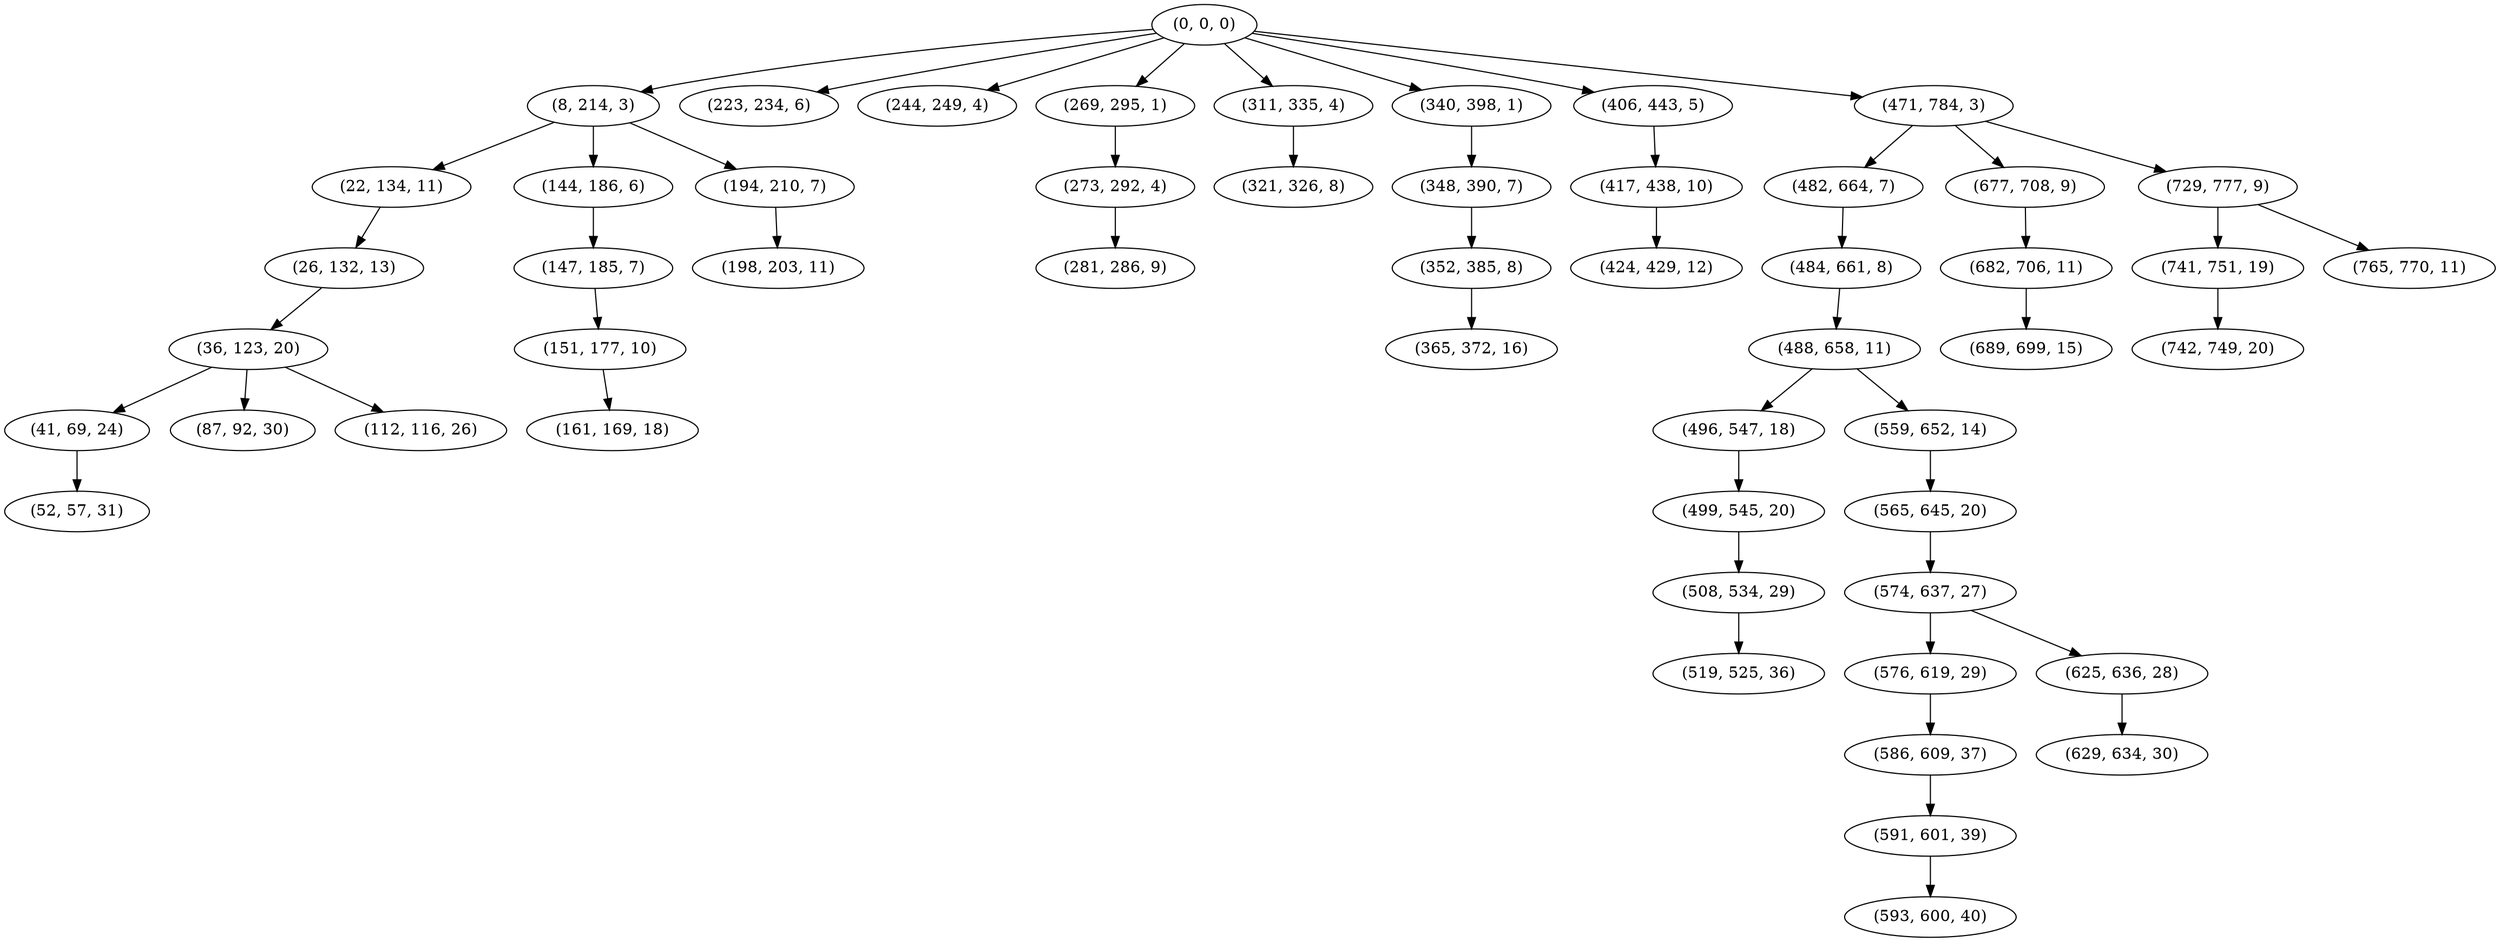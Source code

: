 digraph tree {
    "(0, 0, 0)";
    "(8, 214, 3)";
    "(22, 134, 11)";
    "(26, 132, 13)";
    "(36, 123, 20)";
    "(41, 69, 24)";
    "(52, 57, 31)";
    "(87, 92, 30)";
    "(112, 116, 26)";
    "(144, 186, 6)";
    "(147, 185, 7)";
    "(151, 177, 10)";
    "(161, 169, 18)";
    "(194, 210, 7)";
    "(198, 203, 11)";
    "(223, 234, 6)";
    "(244, 249, 4)";
    "(269, 295, 1)";
    "(273, 292, 4)";
    "(281, 286, 9)";
    "(311, 335, 4)";
    "(321, 326, 8)";
    "(340, 398, 1)";
    "(348, 390, 7)";
    "(352, 385, 8)";
    "(365, 372, 16)";
    "(406, 443, 5)";
    "(417, 438, 10)";
    "(424, 429, 12)";
    "(471, 784, 3)";
    "(482, 664, 7)";
    "(484, 661, 8)";
    "(488, 658, 11)";
    "(496, 547, 18)";
    "(499, 545, 20)";
    "(508, 534, 29)";
    "(519, 525, 36)";
    "(559, 652, 14)";
    "(565, 645, 20)";
    "(574, 637, 27)";
    "(576, 619, 29)";
    "(586, 609, 37)";
    "(591, 601, 39)";
    "(593, 600, 40)";
    "(625, 636, 28)";
    "(629, 634, 30)";
    "(677, 708, 9)";
    "(682, 706, 11)";
    "(689, 699, 15)";
    "(729, 777, 9)";
    "(741, 751, 19)";
    "(742, 749, 20)";
    "(765, 770, 11)";
    "(0, 0, 0)" -> "(8, 214, 3)";
    "(0, 0, 0)" -> "(223, 234, 6)";
    "(0, 0, 0)" -> "(244, 249, 4)";
    "(0, 0, 0)" -> "(269, 295, 1)";
    "(0, 0, 0)" -> "(311, 335, 4)";
    "(0, 0, 0)" -> "(340, 398, 1)";
    "(0, 0, 0)" -> "(406, 443, 5)";
    "(0, 0, 0)" -> "(471, 784, 3)";
    "(8, 214, 3)" -> "(22, 134, 11)";
    "(8, 214, 3)" -> "(144, 186, 6)";
    "(8, 214, 3)" -> "(194, 210, 7)";
    "(22, 134, 11)" -> "(26, 132, 13)";
    "(26, 132, 13)" -> "(36, 123, 20)";
    "(36, 123, 20)" -> "(41, 69, 24)";
    "(36, 123, 20)" -> "(87, 92, 30)";
    "(36, 123, 20)" -> "(112, 116, 26)";
    "(41, 69, 24)" -> "(52, 57, 31)";
    "(144, 186, 6)" -> "(147, 185, 7)";
    "(147, 185, 7)" -> "(151, 177, 10)";
    "(151, 177, 10)" -> "(161, 169, 18)";
    "(194, 210, 7)" -> "(198, 203, 11)";
    "(269, 295, 1)" -> "(273, 292, 4)";
    "(273, 292, 4)" -> "(281, 286, 9)";
    "(311, 335, 4)" -> "(321, 326, 8)";
    "(340, 398, 1)" -> "(348, 390, 7)";
    "(348, 390, 7)" -> "(352, 385, 8)";
    "(352, 385, 8)" -> "(365, 372, 16)";
    "(406, 443, 5)" -> "(417, 438, 10)";
    "(417, 438, 10)" -> "(424, 429, 12)";
    "(471, 784, 3)" -> "(482, 664, 7)";
    "(471, 784, 3)" -> "(677, 708, 9)";
    "(471, 784, 3)" -> "(729, 777, 9)";
    "(482, 664, 7)" -> "(484, 661, 8)";
    "(484, 661, 8)" -> "(488, 658, 11)";
    "(488, 658, 11)" -> "(496, 547, 18)";
    "(488, 658, 11)" -> "(559, 652, 14)";
    "(496, 547, 18)" -> "(499, 545, 20)";
    "(499, 545, 20)" -> "(508, 534, 29)";
    "(508, 534, 29)" -> "(519, 525, 36)";
    "(559, 652, 14)" -> "(565, 645, 20)";
    "(565, 645, 20)" -> "(574, 637, 27)";
    "(574, 637, 27)" -> "(576, 619, 29)";
    "(574, 637, 27)" -> "(625, 636, 28)";
    "(576, 619, 29)" -> "(586, 609, 37)";
    "(586, 609, 37)" -> "(591, 601, 39)";
    "(591, 601, 39)" -> "(593, 600, 40)";
    "(625, 636, 28)" -> "(629, 634, 30)";
    "(677, 708, 9)" -> "(682, 706, 11)";
    "(682, 706, 11)" -> "(689, 699, 15)";
    "(729, 777, 9)" -> "(741, 751, 19)";
    "(729, 777, 9)" -> "(765, 770, 11)";
    "(741, 751, 19)" -> "(742, 749, 20)";
}
